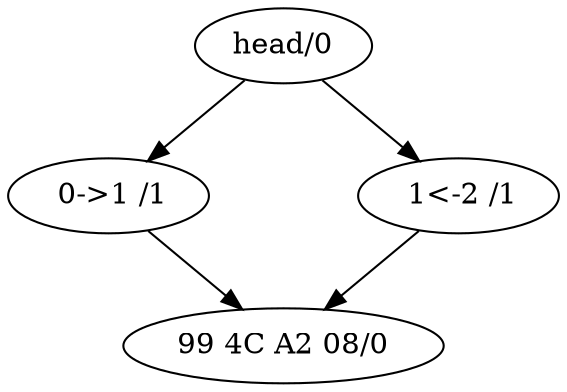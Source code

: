     digraph graphname {
        //rankdir=LR;  // Rank Direction Left to Right

        nodesep=1.0 // increases the separation between nodes
        edge [];
        //splines = true;

        n_000[label="head/0"];
n_001[label=" 0->1 /1"];
n_002[label="99 4C A2 08/0"];
n_003[label=" 1<-2 /1"];
        n_000 -> n_001
n_000 -> n_003
n_001 -> n_002
n_003 -> n_002
    }
    
